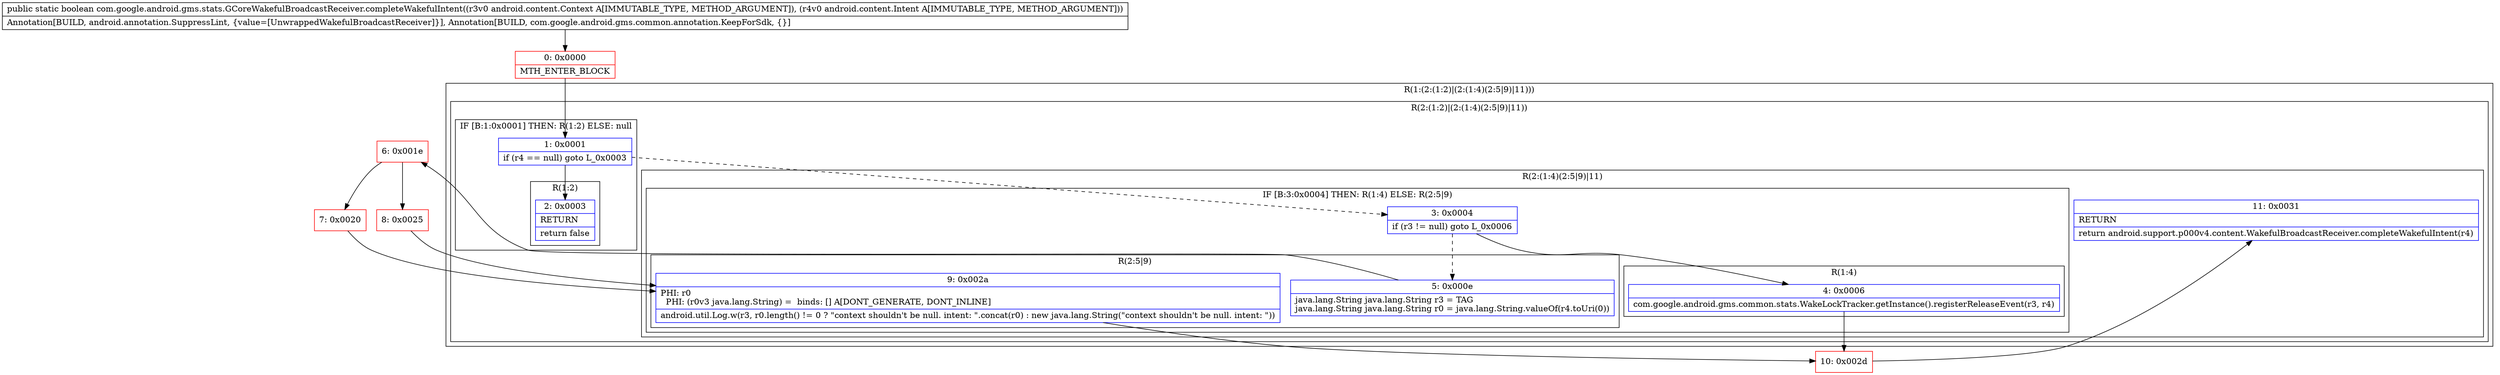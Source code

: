 digraph "CFG forcom.google.android.gms.stats.GCoreWakefulBroadcastReceiver.completeWakefulIntent(Landroid\/content\/Context;Landroid\/content\/Intent;)Z" {
subgraph cluster_Region_124501750 {
label = "R(1:(2:(1:2)|(2:(1:4)(2:5|9)|11)))";
node [shape=record,color=blue];
subgraph cluster_Region_1664885554 {
label = "R(2:(1:2)|(2:(1:4)(2:5|9)|11))";
node [shape=record,color=blue];
subgraph cluster_IfRegion_1207332526 {
label = "IF [B:1:0x0001] THEN: R(1:2) ELSE: null";
node [shape=record,color=blue];
Node_1 [shape=record,label="{1\:\ 0x0001|if (r4 == null) goto L_0x0003\l}"];
subgraph cluster_Region_1843471772 {
label = "R(1:2)";
node [shape=record,color=blue];
Node_2 [shape=record,label="{2\:\ 0x0003|RETURN\l|return false\l}"];
}
}
subgraph cluster_Region_933739224 {
label = "R(2:(1:4)(2:5|9)|11)";
node [shape=record,color=blue];
subgraph cluster_IfRegion_889207469 {
label = "IF [B:3:0x0004] THEN: R(1:4) ELSE: R(2:5|9)";
node [shape=record,color=blue];
Node_3 [shape=record,label="{3\:\ 0x0004|if (r3 != null) goto L_0x0006\l}"];
subgraph cluster_Region_1098359229 {
label = "R(1:4)";
node [shape=record,color=blue];
Node_4 [shape=record,label="{4\:\ 0x0006|com.google.android.gms.common.stats.WakeLockTracker.getInstance().registerReleaseEvent(r3, r4)\l}"];
}
subgraph cluster_Region_2021885463 {
label = "R(2:5|9)";
node [shape=record,color=blue];
Node_5 [shape=record,label="{5\:\ 0x000e|java.lang.String java.lang.String r3 = TAG\ljava.lang.String java.lang.String r0 = java.lang.String.valueOf(r4.toUri(0))\l}"];
Node_9 [shape=record,label="{9\:\ 0x002a|PHI: r0 \l  PHI: (r0v3 java.lang.String) =  binds: [] A[DONT_GENERATE, DONT_INLINE]\l|android.util.Log.w(r3, r0.length() != 0 ? \"context shouldn't be null. intent: \".concat(r0) : new java.lang.String(\"context shouldn't be null. intent: \"))\l}"];
}
}
Node_11 [shape=record,label="{11\:\ 0x0031|RETURN\l|return android.support.p000v4.content.WakefulBroadcastReceiver.completeWakefulIntent(r4)\l}"];
}
}
}
Node_0 [shape=record,color=red,label="{0\:\ 0x0000|MTH_ENTER_BLOCK\l}"];
Node_6 [shape=record,color=red,label="{6\:\ 0x001e}"];
Node_7 [shape=record,color=red,label="{7\:\ 0x0020}"];
Node_8 [shape=record,color=red,label="{8\:\ 0x0025}"];
Node_10 [shape=record,color=red,label="{10\:\ 0x002d}"];
MethodNode[shape=record,label="{public static boolean com.google.android.gms.stats.GCoreWakefulBroadcastReceiver.completeWakefulIntent((r3v0 android.content.Context A[IMMUTABLE_TYPE, METHOD_ARGUMENT]), (r4v0 android.content.Intent A[IMMUTABLE_TYPE, METHOD_ARGUMENT]))  | Annotation[BUILD, android.annotation.SuppressLint, \{value=[UnwrappedWakefulBroadcastReceiver]\}], Annotation[BUILD, com.google.android.gms.common.annotation.KeepForSdk, \{\}]\l}"];
MethodNode -> Node_0;
Node_1 -> Node_2;
Node_1 -> Node_3[style=dashed];
Node_3 -> Node_4;
Node_3 -> Node_5[style=dashed];
Node_4 -> Node_10;
Node_5 -> Node_6;
Node_9 -> Node_10;
Node_0 -> Node_1;
Node_6 -> Node_7;
Node_6 -> Node_8;
Node_7 -> Node_9;
Node_8 -> Node_9;
Node_10 -> Node_11;
}

